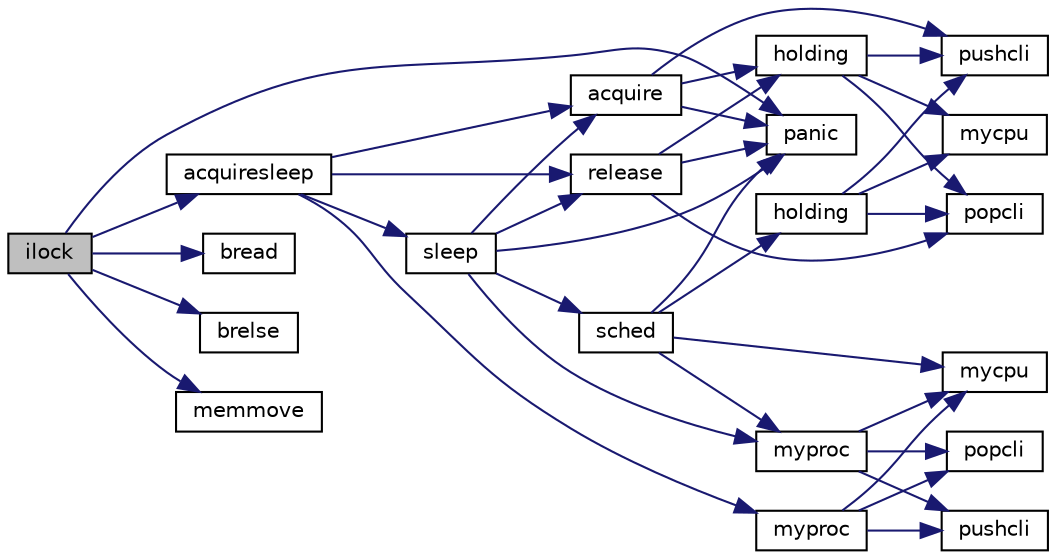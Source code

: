 digraph "ilock"
{
 // LATEX_PDF_SIZE
  edge [fontname="Helvetica",fontsize="10",labelfontname="Helvetica",labelfontsize="10"];
  node [fontname="Helvetica",fontsize="10",shape=record];
  rankdir="LR";
  Node1 [label="ilock",height=0.2,width=0.4,color="black", fillcolor="grey75", style="filled", fontcolor="black",tooltip=" "];
  Node1 -> Node2 [color="midnightblue",fontsize="10",style="solid",fontname="Helvetica"];
  Node2 [label="acquiresleep",height=0.2,width=0.4,color="black", fillcolor="white", style="filled",URL="$d5/d64/defs_8h.html#aecd4639fe2f9aaad8e8cee2b5e0688c3",tooltip=" "];
  Node2 -> Node3 [color="midnightblue",fontsize="10",style="solid",fontname="Helvetica"];
  Node3 [label="acquire",height=0.2,width=0.4,color="black", fillcolor="white", style="filled",URL="$d5/d64/defs_8h.html#afe4ef8638f1ecb962a6e67fb086ee3b8",tooltip=" "];
  Node3 -> Node4 [color="midnightblue",fontsize="10",style="solid",fontname="Helvetica"];
  Node4 [label="holding",height=0.2,width=0.4,color="black", fillcolor="white", style="filled",URL="$d3/d2d/spinlock_8c.html#aea48df3e5cfb903179ad3dc78ab502d9",tooltip=" "];
  Node4 -> Node5 [color="midnightblue",fontsize="10",style="solid",fontname="Helvetica"];
  Node5 [label="mycpu",height=0.2,width=0.4,color="black", fillcolor="white", style="filled",URL="$d5/d64/defs_8h.html#a6ab45dc363c8d9b7beb14c25be49c6d7",tooltip=" "];
  Node4 -> Node6 [color="midnightblue",fontsize="10",style="solid",fontname="Helvetica"];
  Node6 [label="popcli",height=0.2,width=0.4,color="black", fillcolor="white", style="filled",URL="$d3/d2d/spinlock_8c.html#ae3424f669269fef400ce29c3aeb43fdb",tooltip=" "];
  Node4 -> Node7 [color="midnightblue",fontsize="10",style="solid",fontname="Helvetica"];
  Node7 [label="pushcli",height=0.2,width=0.4,color="black", fillcolor="white", style="filled",URL="$d3/d2d/spinlock_8c.html#a206b749d1b7768dadce61cbcde7e0f1c",tooltip=" "];
  Node3 -> Node8 [color="midnightblue",fontsize="10",style="solid",fontname="Helvetica"];
  Node8 [label="panic",height=0.2,width=0.4,color="black", fillcolor="white", style="filled",URL="$d0/d56/console_8c.html#a95c0aca5d6d7487933984f08b189917a",tooltip=" "];
  Node3 -> Node7 [color="midnightblue",fontsize="10",style="solid",fontname="Helvetica"];
  Node2 -> Node9 [color="midnightblue",fontsize="10",style="solid",fontname="Helvetica"];
  Node9 [label="myproc",height=0.2,width=0.4,color="black", fillcolor="white", style="filled",URL="$d5/d64/defs_8h.html#addb64b689e3c266aaa67cc0126bba441",tooltip=" "];
  Node9 -> Node10 [color="midnightblue",fontsize="10",style="solid",fontname="Helvetica"];
  Node10 [label="mycpu",height=0.2,width=0.4,color="black", fillcolor="white", style="filled",URL="$d3/dda/proc_8c.html#a6ab45dc363c8d9b7beb14c25be49c6d7",tooltip=" "];
  Node9 -> Node11 [color="midnightblue",fontsize="10",style="solid",fontname="Helvetica"];
  Node11 [label="popcli",height=0.2,width=0.4,color="black", fillcolor="white", style="filled",URL="$d5/d64/defs_8h.html#ae3424f669269fef400ce29c3aeb43fdb",tooltip=" "];
  Node9 -> Node12 [color="midnightblue",fontsize="10",style="solid",fontname="Helvetica"];
  Node12 [label="pushcli",height=0.2,width=0.4,color="black", fillcolor="white", style="filled",URL="$d5/d64/defs_8h.html#a206b749d1b7768dadce61cbcde7e0f1c",tooltip=" "];
  Node2 -> Node13 [color="midnightblue",fontsize="10",style="solid",fontname="Helvetica"];
  Node13 [label="release",height=0.2,width=0.4,color="black", fillcolor="white", style="filled",URL="$d5/d64/defs_8h.html#a4f8616948f3dbce65671f666eed1d669",tooltip=" "];
  Node13 -> Node4 [color="midnightblue",fontsize="10",style="solid",fontname="Helvetica"];
  Node13 -> Node8 [color="midnightblue",fontsize="10",style="solid",fontname="Helvetica"];
  Node13 -> Node6 [color="midnightblue",fontsize="10",style="solid",fontname="Helvetica"];
  Node2 -> Node14 [color="midnightblue",fontsize="10",style="solid",fontname="Helvetica"];
  Node14 [label="sleep",height=0.2,width=0.4,color="black", fillcolor="white", style="filled",URL="$d5/d64/defs_8h.html#aca4a88f06b3ebbcc04330f7ae06c8507",tooltip=" "];
  Node14 -> Node3 [color="midnightblue",fontsize="10",style="solid",fontname="Helvetica"];
  Node14 -> Node15 [color="midnightblue",fontsize="10",style="solid",fontname="Helvetica"];
  Node15 [label="myproc",height=0.2,width=0.4,color="black", fillcolor="white", style="filled",URL="$d3/dda/proc_8c.html#aac2d0e6895b990d37e7c675637e9e40f",tooltip=" "];
  Node15 -> Node10 [color="midnightblue",fontsize="10",style="solid",fontname="Helvetica"];
  Node15 -> Node11 [color="midnightblue",fontsize="10",style="solid",fontname="Helvetica"];
  Node15 -> Node12 [color="midnightblue",fontsize="10",style="solid",fontname="Helvetica"];
  Node14 -> Node8 [color="midnightblue",fontsize="10",style="solid",fontname="Helvetica"];
  Node14 -> Node13 [color="midnightblue",fontsize="10",style="solid",fontname="Helvetica"];
  Node14 -> Node16 [color="midnightblue",fontsize="10",style="solid",fontname="Helvetica"];
  Node16 [label="sched",height=0.2,width=0.4,color="black", fillcolor="white", style="filled",URL="$d3/dda/proc_8c.html#ad788da91743c333b5bed7c4a0dd12365",tooltip=" "];
  Node16 -> Node17 [color="midnightblue",fontsize="10",style="solid",fontname="Helvetica"];
  Node17 [label="holding",height=0.2,width=0.4,color="black", fillcolor="white", style="filled",URL="$d5/d64/defs_8h.html#ac44b13cc76bf4040e3baf34df75ff230",tooltip=" "];
  Node17 -> Node5 [color="midnightblue",fontsize="10",style="solid",fontname="Helvetica"];
  Node17 -> Node6 [color="midnightblue",fontsize="10",style="solid",fontname="Helvetica"];
  Node17 -> Node7 [color="midnightblue",fontsize="10",style="solid",fontname="Helvetica"];
  Node16 -> Node10 [color="midnightblue",fontsize="10",style="solid",fontname="Helvetica"];
  Node16 -> Node15 [color="midnightblue",fontsize="10",style="solid",fontname="Helvetica"];
  Node16 -> Node8 [color="midnightblue",fontsize="10",style="solid",fontname="Helvetica"];
  Node1 -> Node18 [color="midnightblue",fontsize="10",style="solid",fontname="Helvetica"];
  Node18 [label="bread",height=0.2,width=0.4,color="black", fillcolor="white", style="filled",URL="$dc/de6/bio_8c.html#ae000984516278965dde3d125affd086c",tooltip=" "];
  Node1 -> Node19 [color="midnightblue",fontsize="10",style="solid",fontname="Helvetica"];
  Node19 [label="brelse",height=0.2,width=0.4,color="black", fillcolor="white", style="filled",URL="$dc/de6/bio_8c.html#ab5335aeb503731104314321a78a6d727",tooltip=" "];
  Node1 -> Node20 [color="midnightblue",fontsize="10",style="solid",fontname="Helvetica"];
  Node20 [label="memmove",height=0.2,width=0.4,color="black", fillcolor="white", style="filled",URL="$d5/d64/defs_8h.html#aa9c8577c0e9d233f85892ec2d9bfe212",tooltip=" "];
  Node1 -> Node8 [color="midnightblue",fontsize="10",style="solid",fontname="Helvetica"];
}
